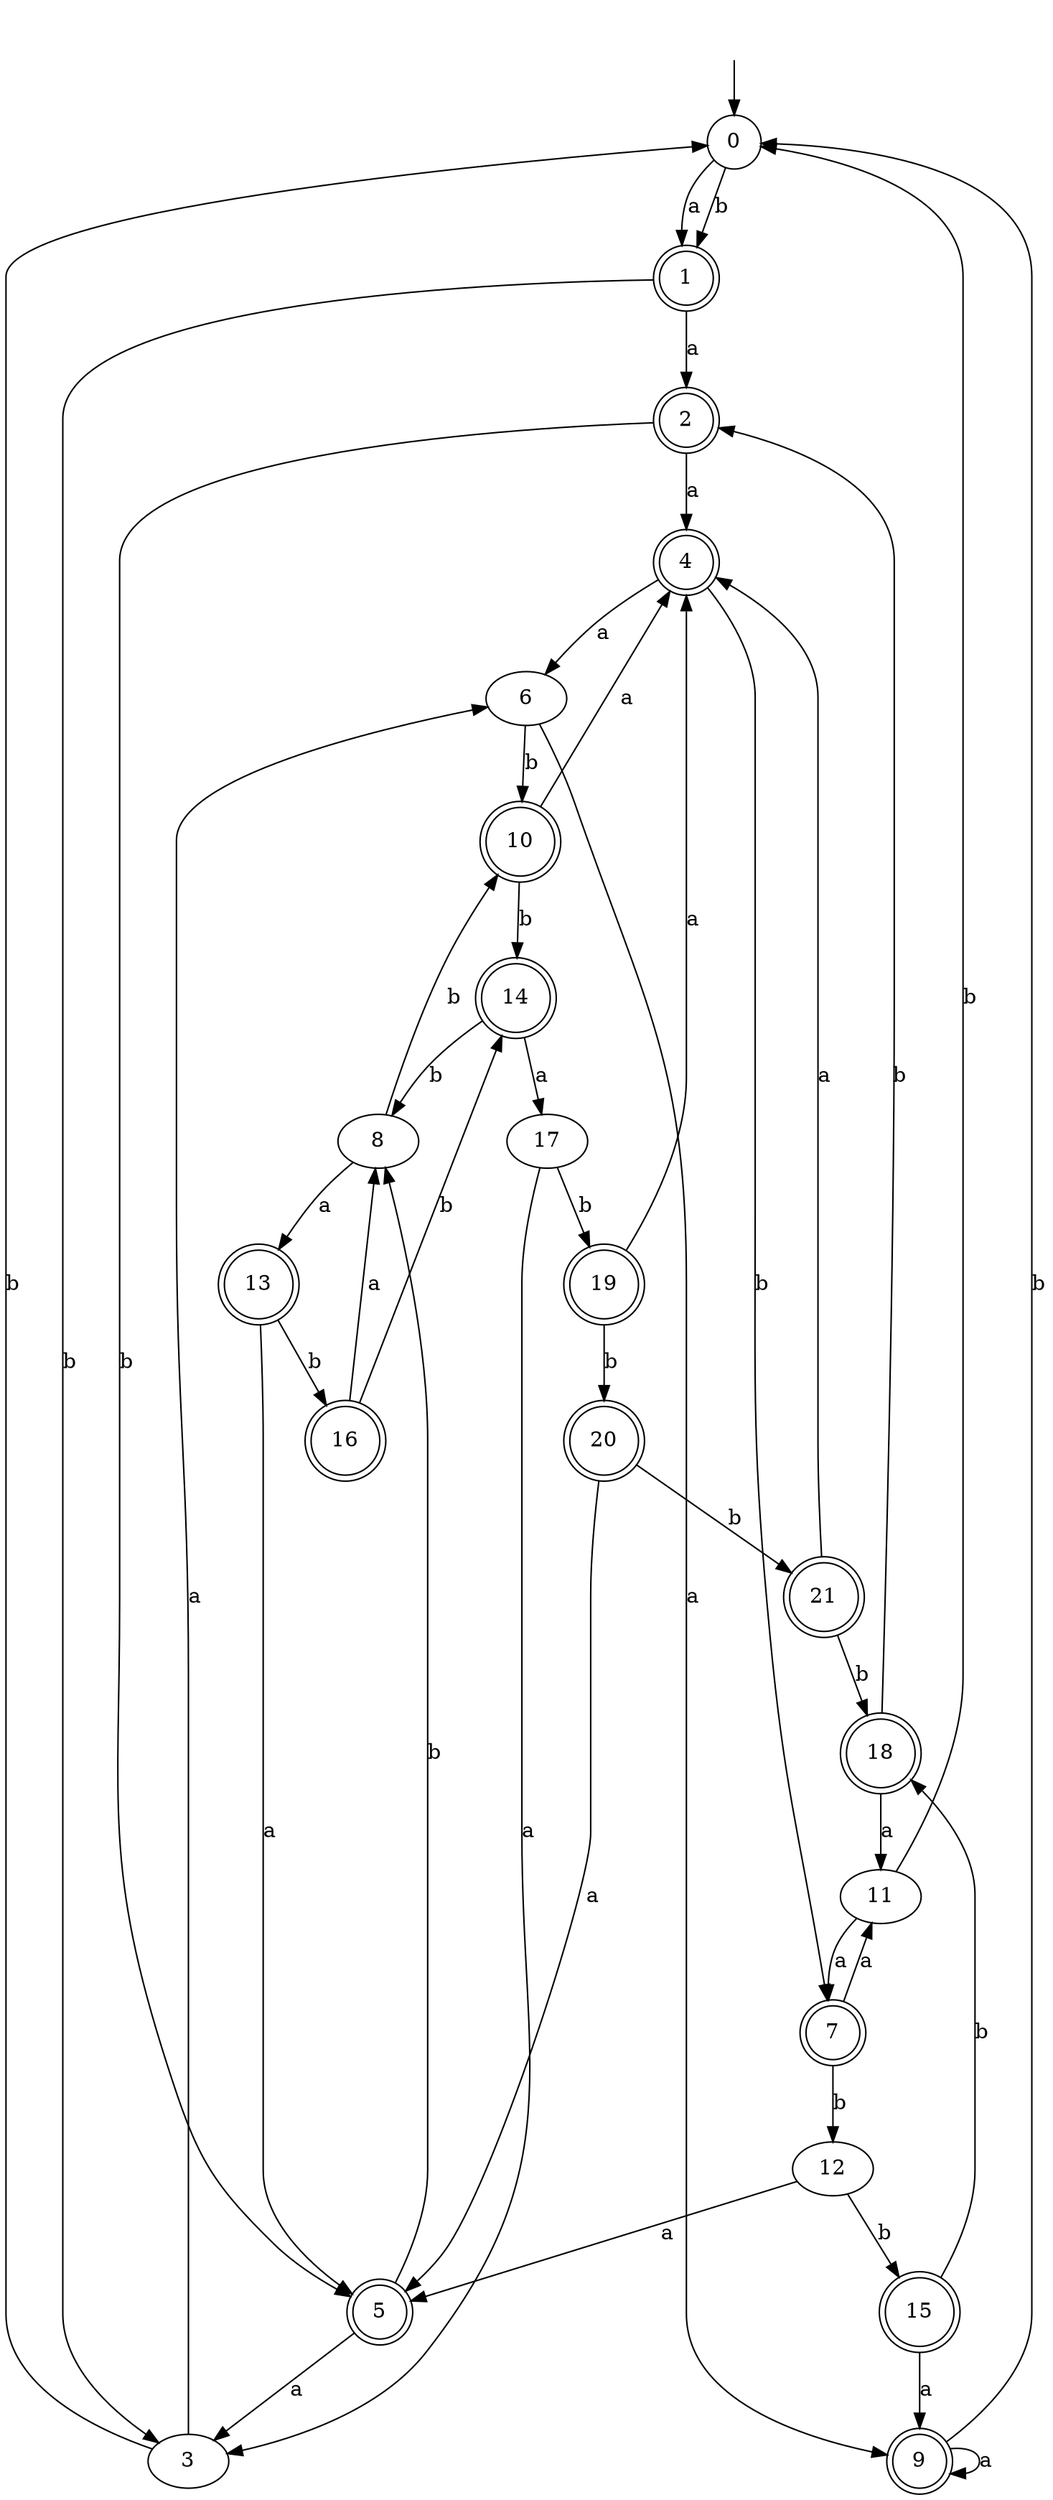 digraph RandomDFA {
  __start0 [label="", shape=none];
  __start0 -> 0 [label=""];
  0 [shape=circle]
  0 -> 1 [label="a"]
  0 -> 1 [label="b"]
  1 [shape=doublecircle]
  1 -> 2 [label="a"]
  1 -> 3 [label="b"]
  2 [shape=doublecircle]
  2 -> 4 [label="a"]
  2 -> 5 [label="b"]
  3
  3 -> 6 [label="a"]
  3 -> 0 [label="b"]
  4 [shape=doublecircle]
  4 -> 6 [label="a"]
  4 -> 7 [label="b"]
  5 [shape=doublecircle]
  5 -> 3 [label="a"]
  5 -> 8 [label="b"]
  6
  6 -> 9 [label="a"]
  6 -> 10 [label="b"]
  7 [shape=doublecircle]
  7 -> 11 [label="a"]
  7 -> 12 [label="b"]
  8
  8 -> 13 [label="a"]
  8 -> 10 [label="b"]
  9 [shape=doublecircle]
  9 -> 9 [label="a"]
  9 -> 0 [label="b"]
  10 [shape=doublecircle]
  10 -> 4 [label="a"]
  10 -> 14 [label="b"]
  11
  11 -> 7 [label="a"]
  11 -> 0 [label="b"]
  12
  12 -> 5 [label="a"]
  12 -> 15 [label="b"]
  13 [shape=doublecircle]
  13 -> 5 [label="a"]
  13 -> 16 [label="b"]
  14 [shape=doublecircle]
  14 -> 17 [label="a"]
  14 -> 8 [label="b"]
  15 [shape=doublecircle]
  15 -> 9 [label="a"]
  15 -> 18 [label="b"]
  16 [shape=doublecircle]
  16 -> 8 [label="a"]
  16 -> 14 [label="b"]
  17
  17 -> 3 [label="a"]
  17 -> 19 [label="b"]
  18 [shape=doublecircle]
  18 -> 11 [label="a"]
  18 -> 2 [label="b"]
  19 [shape=doublecircle]
  19 -> 4 [label="a"]
  19 -> 20 [label="b"]
  20 [shape=doublecircle]
  20 -> 5 [label="a"]
  20 -> 21 [label="b"]
  21 [shape=doublecircle]
  21 -> 4 [label="a"]
  21 -> 18 [label="b"]
}
